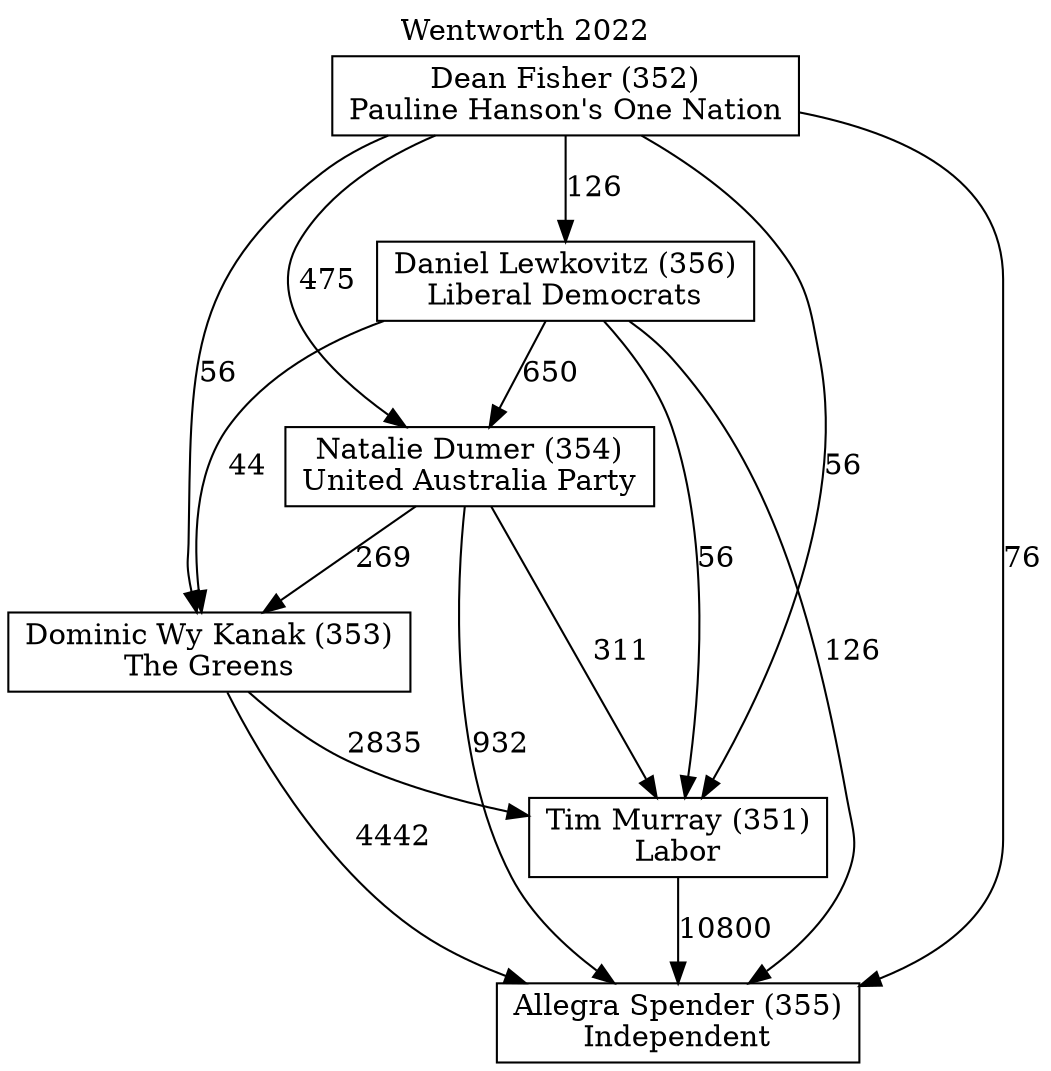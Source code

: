 // House preference flow
digraph "Allegra Spender (355)_Wentworth_2022" {
	graph [label="Wentworth 2022" labelloc=t mclimit=10]
	node [shape=box]
	"Dominic Wy Kanak (353)" [label="Dominic Wy Kanak (353)
The Greens"]
	"Tim Murray (351)" [label="Tim Murray (351)
Labor"]
	"Dean Fisher (352)" [label="Dean Fisher (352)
Pauline Hanson's One Nation"]
	"Natalie Dumer (354)" [label="Natalie Dumer (354)
United Australia Party"]
	"Allegra Spender (355)" [label="Allegra Spender (355)
Independent"]
	"Daniel Lewkovitz (356)" [label="Daniel Lewkovitz (356)
Liberal Democrats"]
	"Dean Fisher (352)" -> "Tim Murray (351)" [label=56]
	"Natalie Dumer (354)" -> "Allegra Spender (355)" [label=932]
	"Daniel Lewkovitz (356)" -> "Natalie Dumer (354)" [label=650]
	"Daniel Lewkovitz (356)" -> "Tim Murray (351)" [label=56]
	"Dean Fisher (352)" -> "Dominic Wy Kanak (353)" [label=56]
	"Dean Fisher (352)" -> "Natalie Dumer (354)" [label=475]
	"Dominic Wy Kanak (353)" -> "Tim Murray (351)" [label=2835]
	"Natalie Dumer (354)" -> "Dominic Wy Kanak (353)" [label=269]
	"Daniel Lewkovitz (356)" -> "Dominic Wy Kanak (353)" [label=44]
	"Natalie Dumer (354)" -> "Tim Murray (351)" [label=311]
	"Tim Murray (351)" -> "Allegra Spender (355)" [label=10800]
	"Dean Fisher (352)" -> "Allegra Spender (355)" [label=76]
	"Dean Fisher (352)" -> "Daniel Lewkovitz (356)" [label=126]
	"Daniel Lewkovitz (356)" -> "Allegra Spender (355)" [label=126]
	"Dominic Wy Kanak (353)" -> "Allegra Spender (355)" [label=4442]
}
